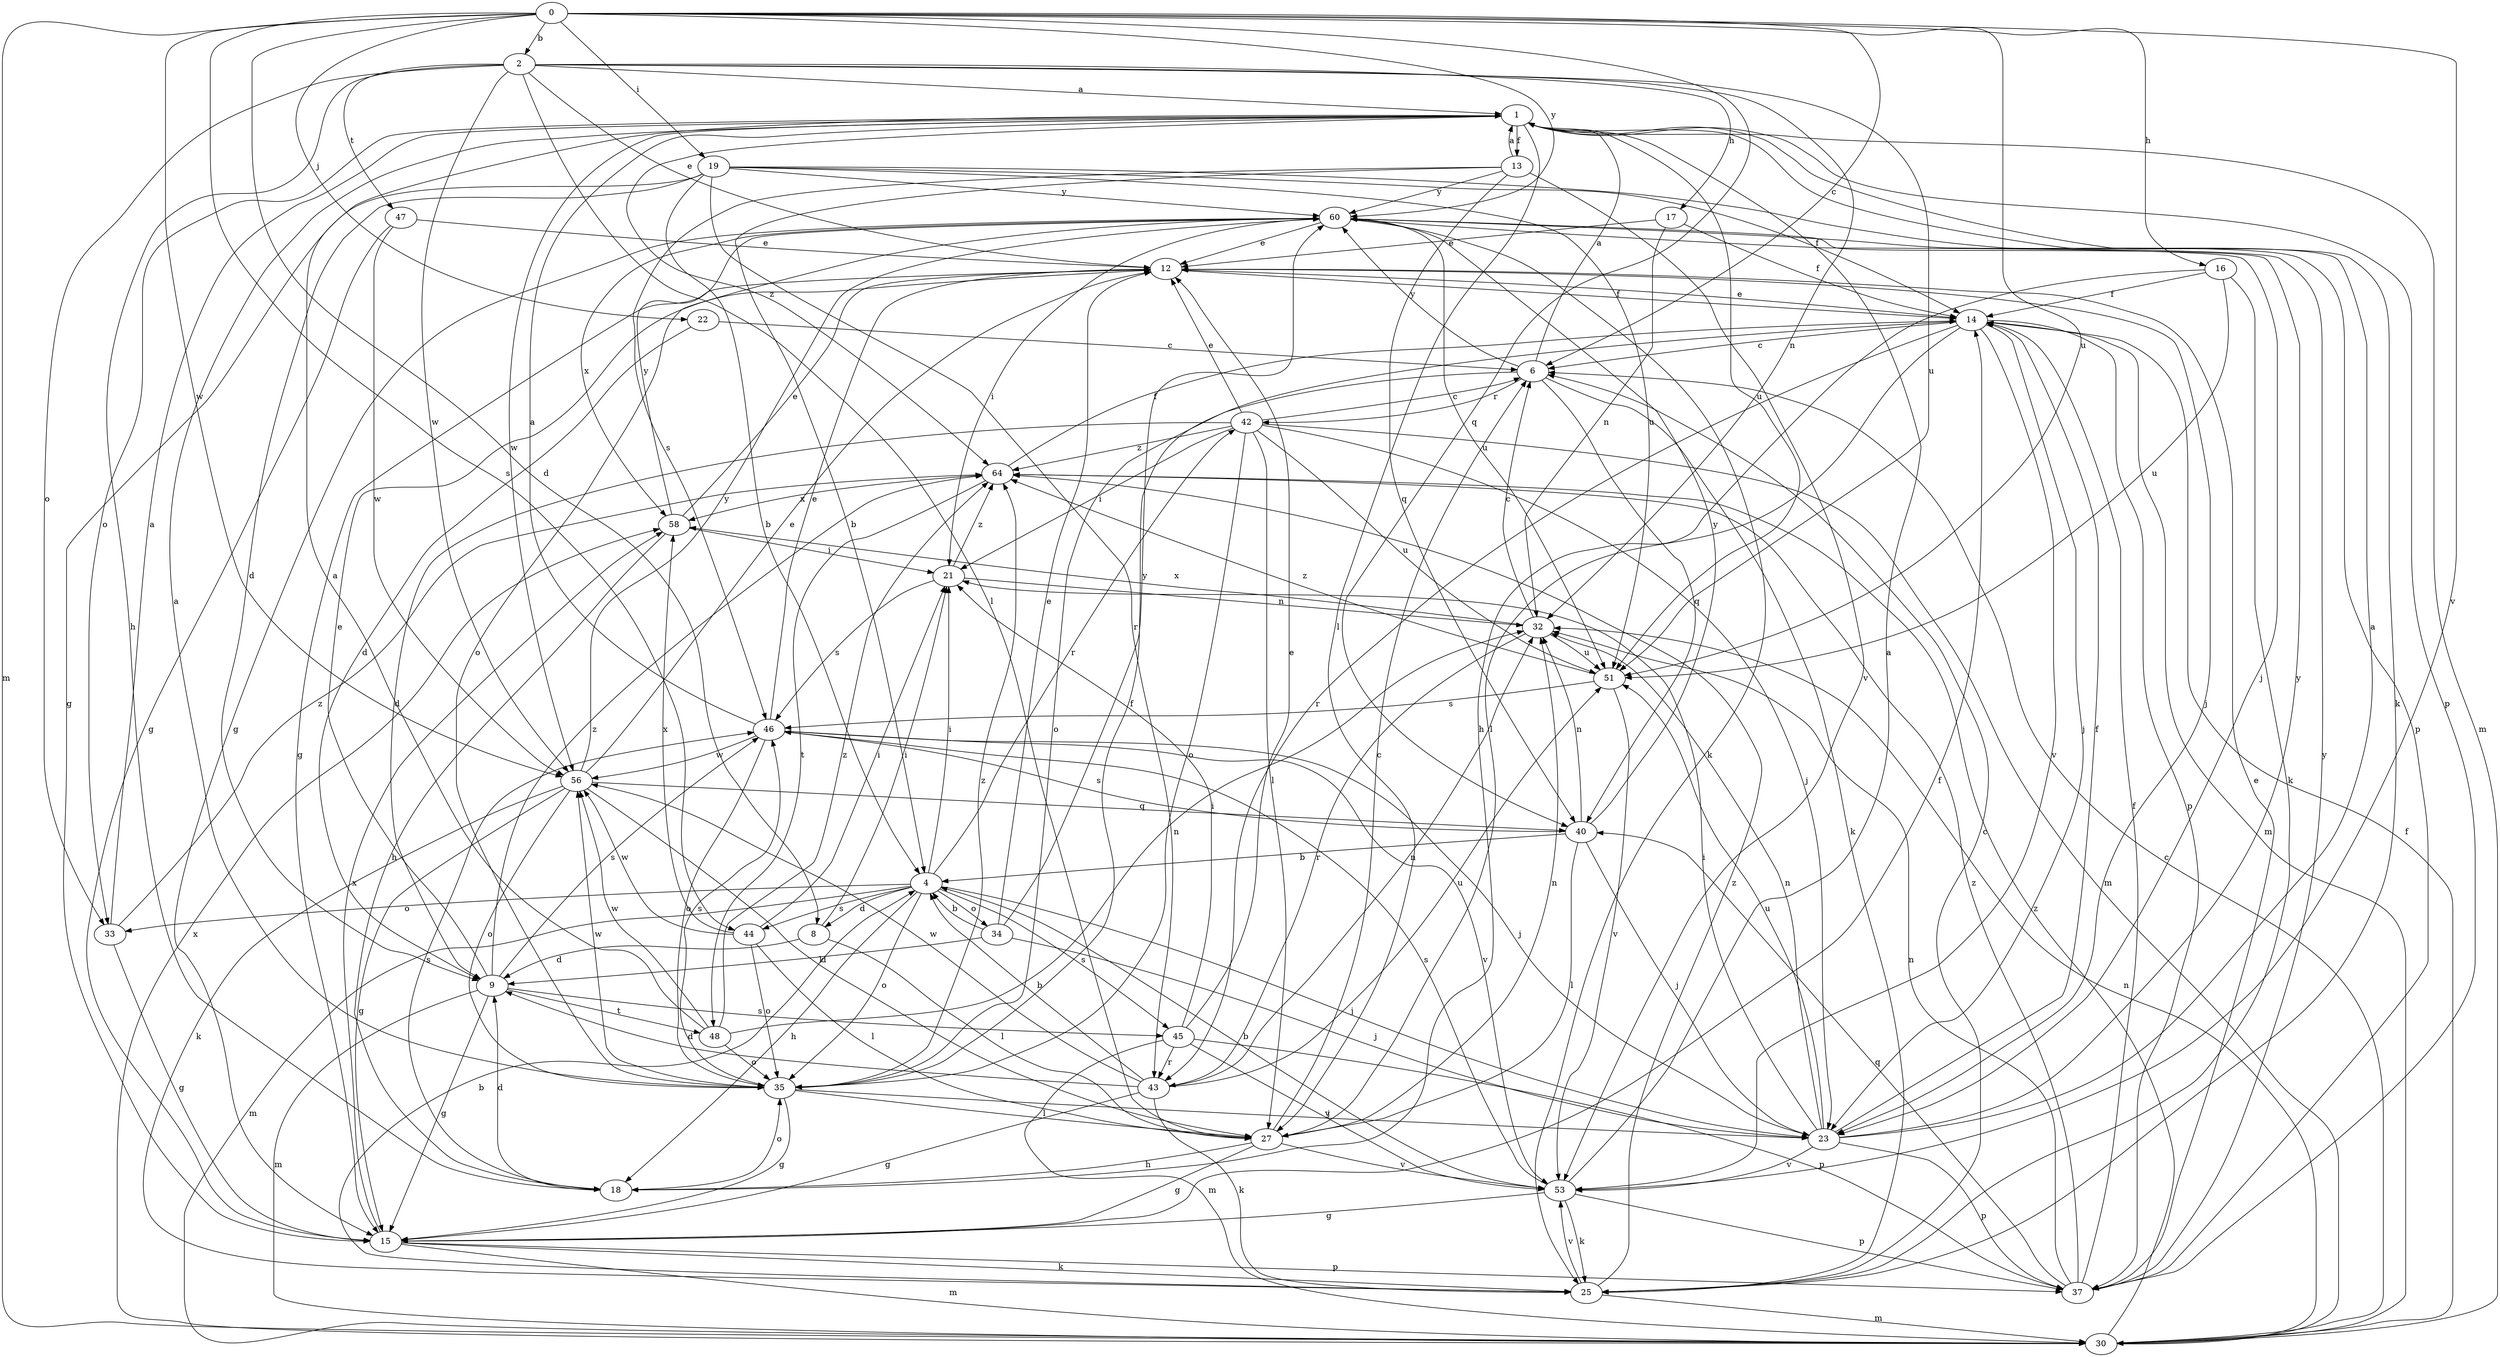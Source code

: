 strict digraph  {
0;
1;
2;
4;
6;
8;
9;
12;
13;
14;
15;
16;
17;
18;
19;
21;
22;
23;
25;
27;
30;
32;
33;
34;
35;
37;
40;
42;
43;
44;
45;
46;
47;
48;
51;
53;
56;
58;
60;
64;
0 -> 2  [label=b];
0 -> 6  [label=c];
0 -> 8  [label=d];
0 -> 16  [label=h];
0 -> 19  [label=i];
0 -> 22  [label=j];
0 -> 30  [label=m];
0 -> 40  [label=q];
0 -> 44  [label=s];
0 -> 51  [label=u];
0 -> 53  [label=v];
0 -> 56  [label=w];
0 -> 60  [label=y];
1 -> 13  [label=f];
1 -> 25  [label=k];
1 -> 27  [label=l];
1 -> 30  [label=m];
1 -> 33  [label=o];
1 -> 37  [label=p];
1 -> 51  [label=u];
1 -> 56  [label=w];
1 -> 64  [label=z];
2 -> 1  [label=a];
2 -> 12  [label=e];
2 -> 17  [label=h];
2 -> 18  [label=h];
2 -> 27  [label=l];
2 -> 32  [label=n];
2 -> 33  [label=o];
2 -> 47  [label=t];
2 -> 51  [label=u];
2 -> 56  [label=w];
4 -> 8  [label=d];
4 -> 18  [label=h];
4 -> 21  [label=i];
4 -> 23  [label=j];
4 -> 30  [label=m];
4 -> 33  [label=o];
4 -> 34  [label=o];
4 -> 35  [label=o];
4 -> 42  [label=r];
4 -> 44  [label=s];
4 -> 45  [label=s];
6 -> 1  [label=a];
6 -> 25  [label=k];
6 -> 35  [label=o];
6 -> 40  [label=q];
6 -> 42  [label=r];
6 -> 60  [label=y];
8 -> 9  [label=d];
8 -> 21  [label=i];
8 -> 27  [label=l];
9 -> 12  [label=e];
9 -> 15  [label=g];
9 -> 30  [label=m];
9 -> 45  [label=s];
9 -> 46  [label=s];
9 -> 48  [label=t];
9 -> 64  [label=z];
12 -> 14  [label=f];
12 -> 15  [label=g];
12 -> 23  [label=j];
13 -> 1  [label=a];
13 -> 4  [label=b];
13 -> 40  [label=q];
13 -> 46  [label=s];
13 -> 53  [label=v];
13 -> 60  [label=y];
14 -> 6  [label=c];
14 -> 12  [label=e];
14 -> 23  [label=j];
14 -> 27  [label=l];
14 -> 30  [label=m];
14 -> 37  [label=p];
14 -> 43  [label=r];
14 -> 53  [label=v];
15 -> 14  [label=f];
15 -> 25  [label=k];
15 -> 30  [label=m];
15 -> 37  [label=p];
15 -> 58  [label=x];
16 -> 14  [label=f];
16 -> 18  [label=h];
16 -> 25  [label=k];
16 -> 51  [label=u];
17 -> 12  [label=e];
17 -> 14  [label=f];
17 -> 32  [label=n];
18 -> 9  [label=d];
18 -> 35  [label=o];
18 -> 46  [label=s];
19 -> 4  [label=b];
19 -> 9  [label=d];
19 -> 14  [label=f];
19 -> 15  [label=g];
19 -> 37  [label=p];
19 -> 43  [label=r];
19 -> 51  [label=u];
19 -> 60  [label=y];
21 -> 32  [label=n];
21 -> 46  [label=s];
21 -> 64  [label=z];
22 -> 6  [label=c];
22 -> 9  [label=d];
23 -> 1  [label=a];
23 -> 14  [label=f];
23 -> 21  [label=i];
23 -> 32  [label=n];
23 -> 37  [label=p];
23 -> 51  [label=u];
23 -> 53  [label=v];
23 -> 60  [label=y];
25 -> 4  [label=b];
25 -> 6  [label=c];
25 -> 30  [label=m];
25 -> 53  [label=v];
25 -> 64  [label=z];
27 -> 6  [label=c];
27 -> 15  [label=g];
27 -> 18  [label=h];
27 -> 32  [label=n];
27 -> 53  [label=v];
30 -> 6  [label=c];
30 -> 14  [label=f];
30 -> 32  [label=n];
30 -> 58  [label=x];
30 -> 64  [label=z];
32 -> 6  [label=c];
32 -> 43  [label=r];
32 -> 51  [label=u];
32 -> 58  [label=x];
33 -> 1  [label=a];
33 -> 15  [label=g];
33 -> 64  [label=z];
34 -> 4  [label=b];
34 -> 9  [label=d];
34 -> 12  [label=e];
34 -> 23  [label=j];
34 -> 60  [label=y];
35 -> 1  [label=a];
35 -> 14  [label=f];
35 -> 15  [label=g];
35 -> 23  [label=j];
35 -> 27  [label=l];
35 -> 46  [label=s];
35 -> 56  [label=w];
35 -> 64  [label=z];
37 -> 12  [label=e];
37 -> 14  [label=f];
37 -> 32  [label=n];
37 -> 40  [label=q];
37 -> 60  [label=y];
37 -> 64  [label=z];
40 -> 4  [label=b];
40 -> 23  [label=j];
40 -> 27  [label=l];
40 -> 32  [label=n];
40 -> 46  [label=s];
40 -> 60  [label=y];
42 -> 6  [label=c];
42 -> 9  [label=d];
42 -> 12  [label=e];
42 -> 21  [label=i];
42 -> 23  [label=j];
42 -> 27  [label=l];
42 -> 30  [label=m];
42 -> 35  [label=o];
42 -> 51  [label=u];
42 -> 64  [label=z];
43 -> 4  [label=b];
43 -> 9  [label=d];
43 -> 15  [label=g];
43 -> 25  [label=k];
43 -> 32  [label=n];
43 -> 51  [label=u];
43 -> 56  [label=w];
44 -> 21  [label=i];
44 -> 27  [label=l];
44 -> 35  [label=o];
44 -> 56  [label=w];
44 -> 58  [label=x];
45 -> 12  [label=e];
45 -> 21  [label=i];
45 -> 30  [label=m];
45 -> 37  [label=p];
45 -> 43  [label=r];
45 -> 53  [label=v];
46 -> 1  [label=a];
46 -> 12  [label=e];
46 -> 23  [label=j];
46 -> 35  [label=o];
46 -> 53  [label=v];
46 -> 56  [label=w];
47 -> 12  [label=e];
47 -> 15  [label=g];
47 -> 56  [label=w];
48 -> 1  [label=a];
48 -> 32  [label=n];
48 -> 35  [label=o];
48 -> 56  [label=w];
48 -> 64  [label=z];
51 -> 46  [label=s];
51 -> 53  [label=v];
51 -> 64  [label=z];
53 -> 1  [label=a];
53 -> 4  [label=b];
53 -> 15  [label=g];
53 -> 25  [label=k];
53 -> 37  [label=p];
53 -> 46  [label=s];
56 -> 12  [label=e];
56 -> 15  [label=g];
56 -> 25  [label=k];
56 -> 27  [label=l];
56 -> 35  [label=o];
56 -> 40  [label=q];
56 -> 60  [label=y];
58 -> 12  [label=e];
58 -> 18  [label=h];
58 -> 21  [label=i];
58 -> 60  [label=y];
60 -> 12  [label=e];
60 -> 15  [label=g];
60 -> 21  [label=i];
60 -> 23  [label=j];
60 -> 25  [label=k];
60 -> 35  [label=o];
60 -> 51  [label=u];
60 -> 58  [label=x];
64 -> 14  [label=f];
64 -> 48  [label=t];
64 -> 58  [label=x];
}
